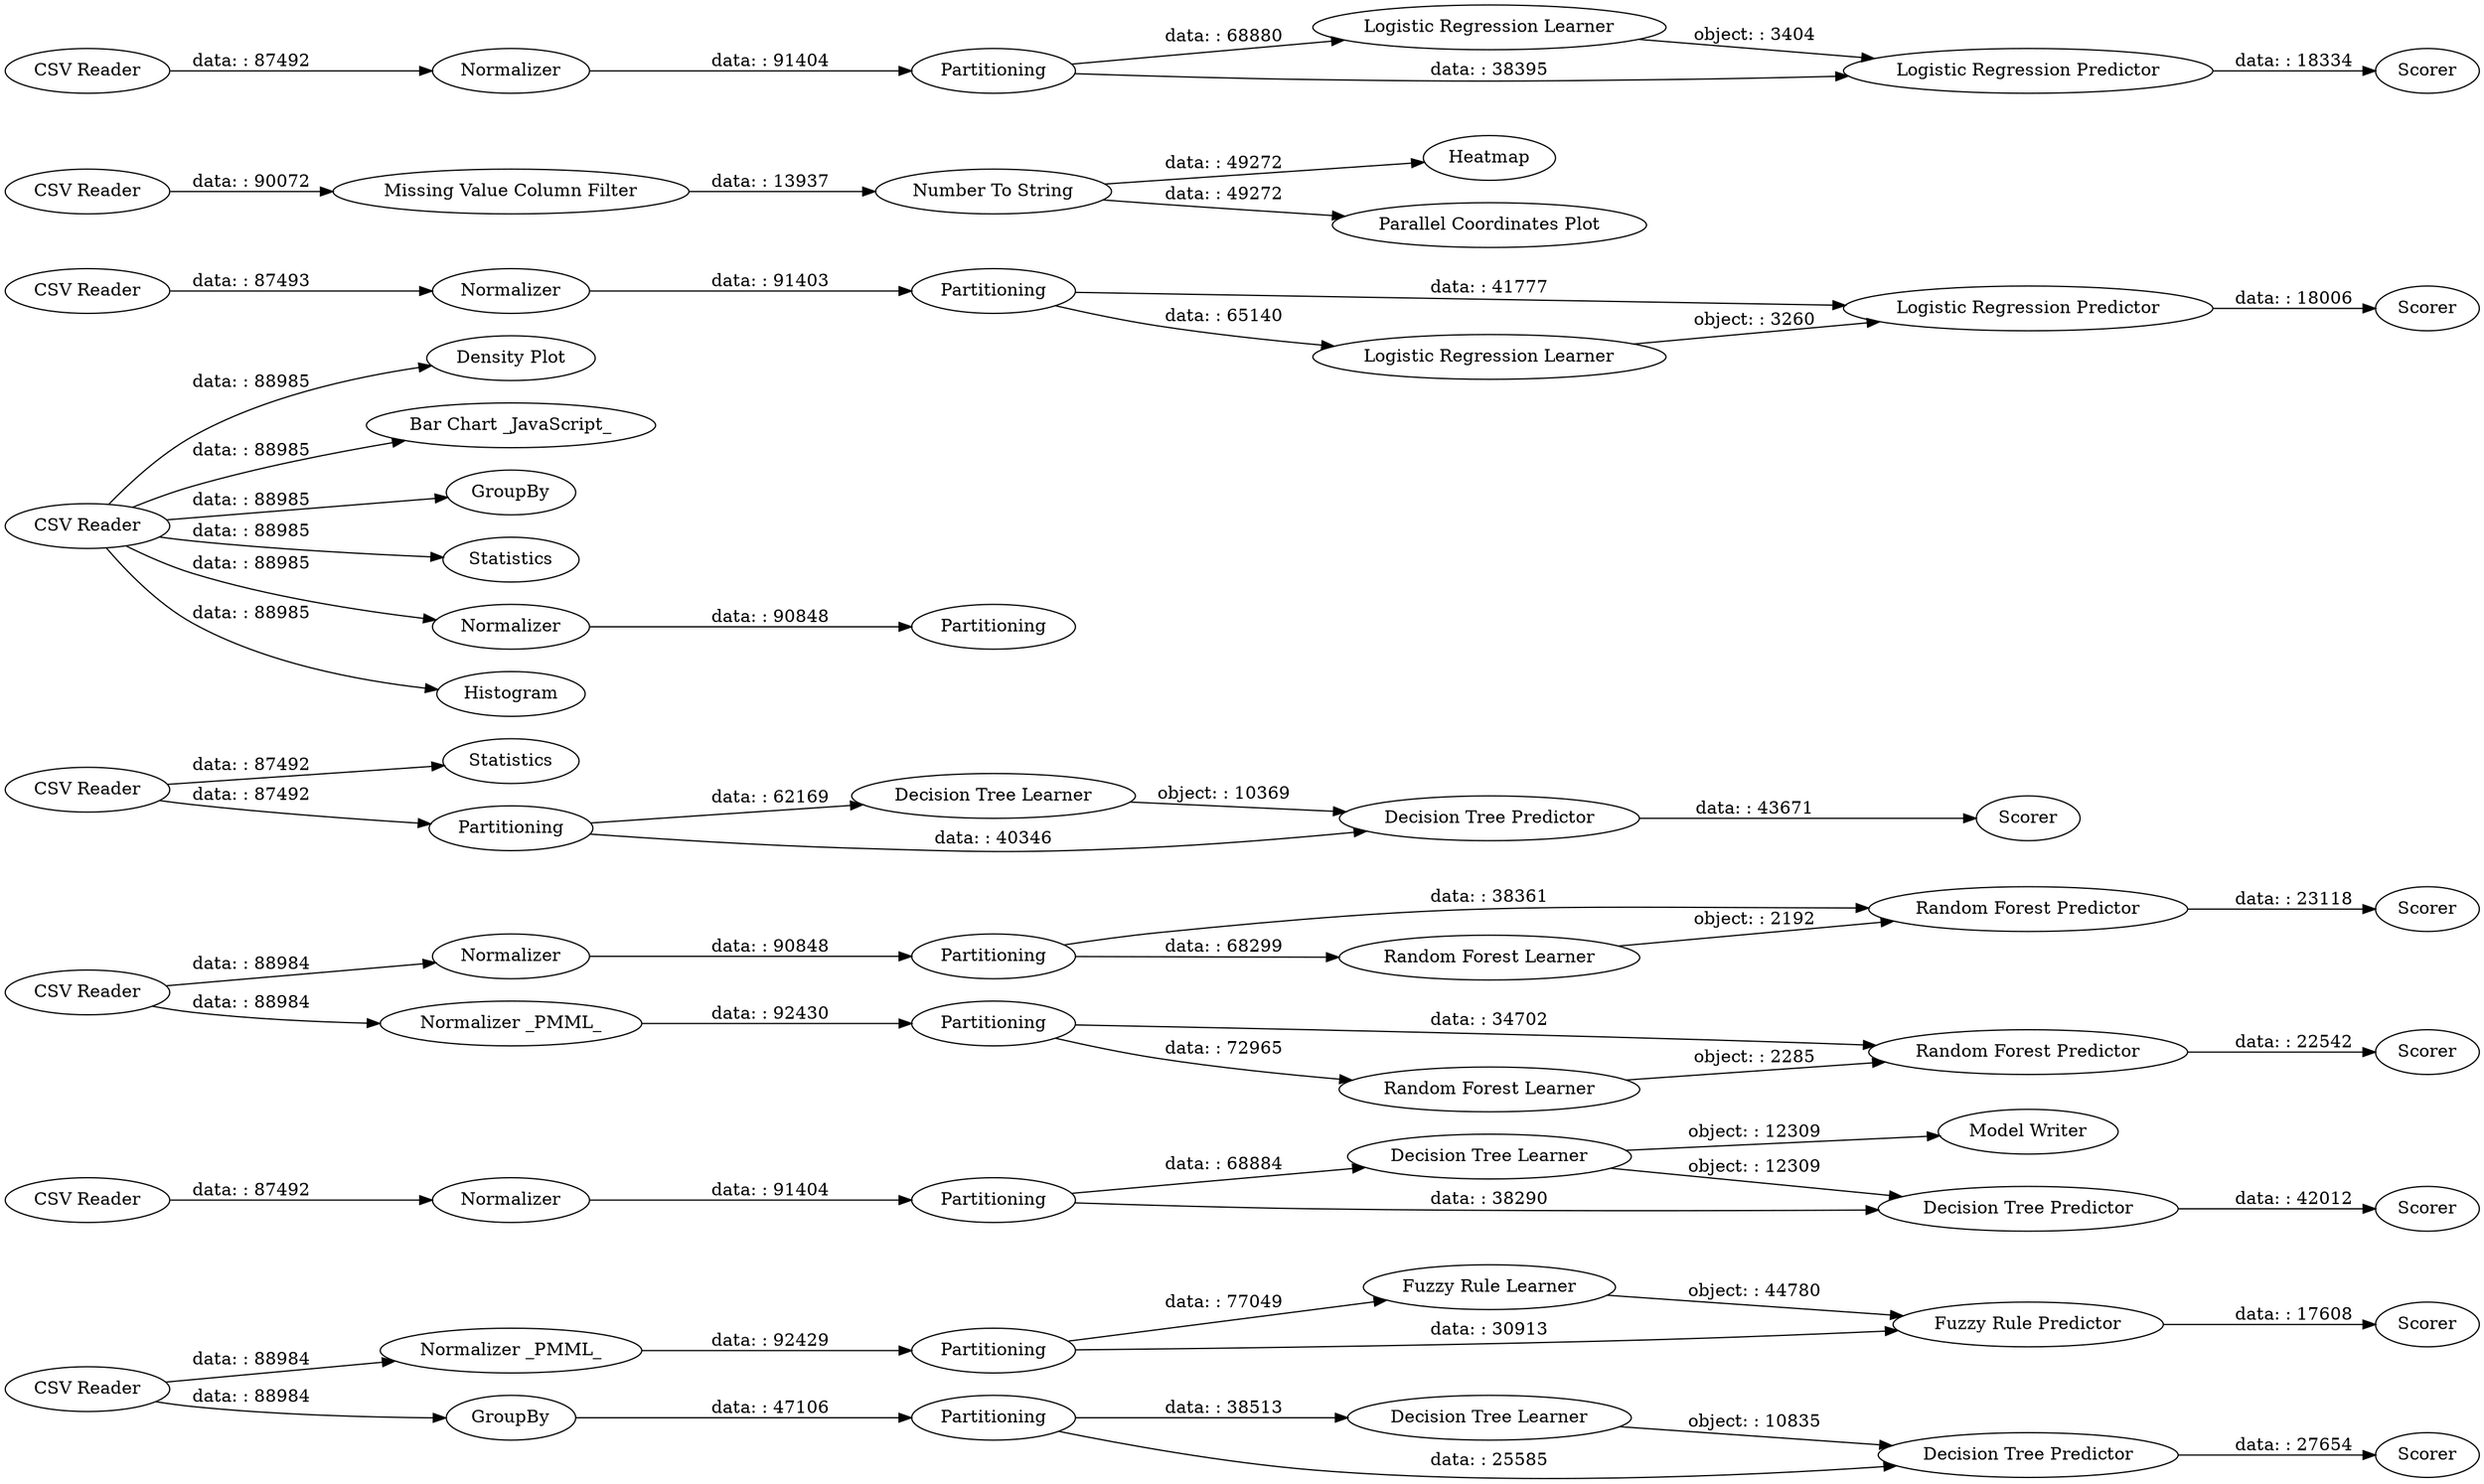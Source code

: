 digraph {
	"396131408929300807_57" [label="Normalizer _PMML_"]
	"396131408929300807_19" [label=Partitioning]
	"396131408929300807_39" [label="Random Forest Predictor"]
	"396131408929300807_22" [label=Scorer]
	"396131408929300807_56" [label=Scorer]
	"396131408929300807_41" [label="CSV Reader"]
	"396131408929300807_75" [label="Density Plot"]
	"396131408929300807_74" [label="Bar Chart _JavaScript_"]
	"396131408929300807_37" [label=Normalizer]
	"396131408929300807_62" [label=Scorer]
	"396131408929300807_66" [label=Scorer]
	"396131408929300807_36" [label=Partitioning]
	"396131408929300807_68" [label="CSV Reader"]
	"396131408929300807_34" [label=Scorer]
	"396131408929300807_16" [label="CSV Reader"]
	"396131408929300807_43" [label="Decision Tree Learner"]
	"396131408929300807_53" [label=Partitioning]
	"396131408929300807_71" [label=GroupBy]
	"396131408929300807_67" [label="Decision Tree Learner"]
	"396131408929300807_23" [label="Model Writer"]
	"396131408929300807_29" [label="CSV Reader"]
	"396131408929300807_47" [label="Decision Tree Predictor"]
	"396131408929300807_5" [label="Number To String"]
	"396131408929300807_26" [label="Logistic Regression Learner"]
	"396131408929300807_28" [label=Scorer]
	"396131408929300807_6" [label=Heatmap]
	"396131408929300807_33" [label="Logistic Regression Predictor"]
	"396131408929300807_49" [label=Statistics]
	"396131408929300807_35" [label="CSV Reader"]
	"396131408929300807_15" [label=Normalizer]
	"396131408929300807_4" [label="Missing Value Column Filter"]
	"396131408929300807_60" [label="Fuzzy Rule Learner"]
	"396131408929300807_55" [label="Random Forest Predictor"]
	"396131408929300807_70" [label=Partitioning]
	"396131408929300807_30" [label=Partitioning]
	"396131408929300807_73" [label=Statistics]
	"396131408929300807_38" [label="Random Forest Learner"]
	"396131408929300807_63" [label=GroupBy]
	"396131408929300807_58" [label=Partitioning]
	"396131408929300807_20" [label="Decision Tree Learner"]
	"396131408929300807_52" [label="Normalizer _PMML_"]
	"396131408929300807_54" [label="Random Forest Learner"]
	"396131408929300807_25" [label=Partitioning]
	"396131408929300807_8" [label="CSV Reader"]
	"396131408929300807_31" [label=Normalizer]
	"396131408929300807_51" [label="CSV Reader"]
	"396131408929300807_21" [label="Decision Tree Predictor"]
	"396131408929300807_64" [label=Partitioning]
	"396131408929300807_7" [label="Parallel Coordinates Plot"]
	"396131408929300807_65" [label="Decision Tree Predictor"]
	"396131408929300807_32" [label="Logistic Regression Learner"]
	"396131408929300807_27" [label="Logistic Regression Predictor"]
	"396131408929300807_69" [label=Normalizer]
	"396131408929300807_61" [label="Fuzzy Rule Predictor"]
	"396131408929300807_72" [label=Histogram]
	"396131408929300807_42" [label=Partitioning]
	"396131408929300807_50" [label=Scorer]
	"396131408929300807_3" [label="CSV Reader"]
	"396131408929300807_40" [label=Scorer]
	"396131408929300807_18" [label=Normalizer]
	"396131408929300807_68" -> "396131408929300807_72" [label="data: : 88985"]
	"396131408929300807_30" -> "396131408929300807_33" [label="data: : 41777"]
	"396131408929300807_42" -> "396131408929300807_43" [label="data: : 62169"]
	"396131408929300807_19" -> "396131408929300807_20" [label="data: : 68884"]
	"396131408929300807_60" -> "396131408929300807_61" [label="object: : 44780"]
	"396131408929300807_8" -> "396131408929300807_15" [label="data: : 87492"]
	"396131408929300807_68" -> "396131408929300807_74" [label="data: : 88985"]
	"396131408929300807_55" -> "396131408929300807_56" [label="data: : 22542"]
	"396131408929300807_31" -> "396131408929300807_30" [label="data: : 91403"]
	"396131408929300807_39" -> "396131408929300807_40" [label="data: : 23118"]
	"396131408929300807_47" -> "396131408929300807_50" [label="data: : 43671"]
	"396131408929300807_63" -> "396131408929300807_64" [label="data: : 47106"]
	"396131408929300807_32" -> "396131408929300807_33" [label="object: : 3260"]
	"396131408929300807_20" -> "396131408929300807_23" [label="object: : 12309"]
	"396131408929300807_5" -> "396131408929300807_7" [label="data: : 49272"]
	"396131408929300807_37" -> "396131408929300807_36" [label="data: : 90848"]
	"396131408929300807_20" -> "396131408929300807_21" [label="object: : 12309"]
	"396131408929300807_27" -> "396131408929300807_28" [label="data: : 18334"]
	"396131408929300807_35" -> "396131408929300807_52" [label="data: : 88984"]
	"396131408929300807_68" -> "396131408929300807_69" [label="data: : 88985"]
	"396131408929300807_57" -> "396131408929300807_58" [label="data: : 92429"]
	"396131408929300807_19" -> "396131408929300807_21" [label="data: : 38290"]
	"396131408929300807_26" -> "396131408929300807_27" [label="object: : 3404"]
	"396131408929300807_52" -> "396131408929300807_53" [label="data: : 92430"]
	"396131408929300807_58" -> "396131408929300807_61" [label="data: : 30913"]
	"396131408929300807_35" -> "396131408929300807_37" [label="data: : 88984"]
	"396131408929300807_51" -> "396131408929300807_63" [label="data: : 88984"]
	"396131408929300807_18" -> "396131408929300807_19" [label="data: : 91404"]
	"396131408929300807_53" -> "396131408929300807_54" [label="data: : 72965"]
	"396131408929300807_38" -> "396131408929300807_39" [label="object: : 2192"]
	"396131408929300807_36" -> "396131408929300807_38" [label="data: : 68299"]
	"396131408929300807_64" -> "396131408929300807_67" [label="data: : 38513"]
	"396131408929300807_41" -> "396131408929300807_42" [label="data: : 87492"]
	"396131408929300807_21" -> "396131408929300807_22" [label="data: : 42012"]
	"396131408929300807_68" -> "396131408929300807_71" [label="data: : 88985"]
	"396131408929300807_42" -> "396131408929300807_47" [label="data: : 40346"]
	"396131408929300807_43" -> "396131408929300807_47" [label="object: : 10369"]
	"396131408929300807_54" -> "396131408929300807_55" [label="object: : 2285"]
	"396131408929300807_65" -> "396131408929300807_66" [label="data: : 27654"]
	"396131408929300807_5" -> "396131408929300807_6" [label="data: : 49272"]
	"396131408929300807_68" -> "396131408929300807_73" [label="data: : 88985"]
	"396131408929300807_29" -> "396131408929300807_31" [label="data: : 87493"]
	"396131408929300807_15" -> "396131408929300807_25" [label="data: : 91404"]
	"396131408929300807_30" -> "396131408929300807_32" [label="data: : 65140"]
	"396131408929300807_58" -> "396131408929300807_60" [label="data: : 77049"]
	"396131408929300807_33" -> "396131408929300807_34" [label="data: : 18006"]
	"396131408929300807_51" -> "396131408929300807_57" [label="data: : 88984"]
	"396131408929300807_53" -> "396131408929300807_55" [label="data: : 34702"]
	"396131408929300807_36" -> "396131408929300807_39" [label="data: : 38361"]
	"396131408929300807_67" -> "396131408929300807_65" [label="object: : 10835"]
	"396131408929300807_4" -> "396131408929300807_5" [label="data: : 13937"]
	"396131408929300807_69" -> "396131408929300807_70" [label="data: : 90848"]
	"396131408929300807_25" -> "396131408929300807_27" [label="data: : 38395"]
	"396131408929300807_16" -> "396131408929300807_18" [label="data: : 87492"]
	"396131408929300807_68" -> "396131408929300807_75" [label="data: : 88985"]
	"396131408929300807_25" -> "396131408929300807_26" [label="data: : 68880"]
	"396131408929300807_41" -> "396131408929300807_49" [label="data: : 87492"]
	"396131408929300807_64" -> "396131408929300807_65" [label="data: : 25585"]
	"396131408929300807_61" -> "396131408929300807_62" [label="data: : 17608"]
	"396131408929300807_3" -> "396131408929300807_4" [label="data: : 90072"]
	rankdir=LR
}
